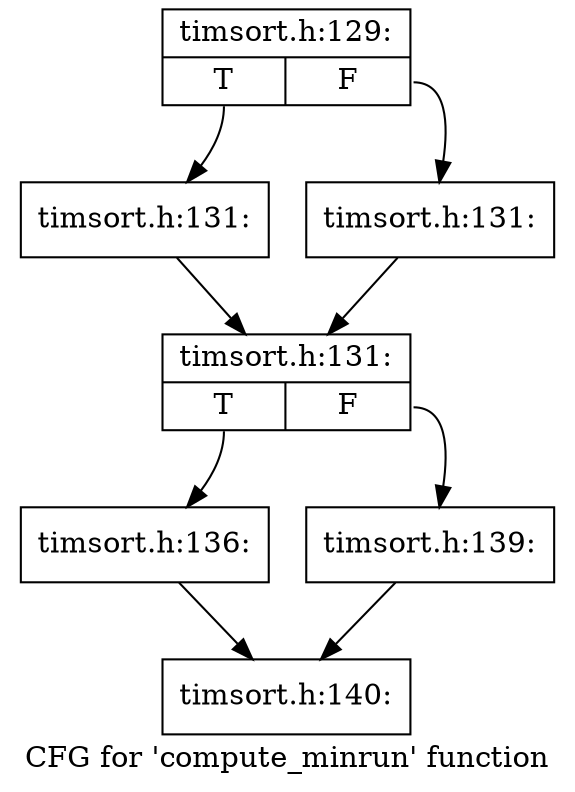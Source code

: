 digraph "CFG for 'compute_minrun' function" {
	label="CFG for 'compute_minrun' function";

	Node0x55e6b2a0dc70 [shape=record,label="{timsort.h:129:|{<s0>T|<s1>F}}"];
	Node0x55e6b2a0dc70:s0 -> Node0x55e6b2a39840;
	Node0x55e6b2a0dc70:s1 -> Node0x55e6b2a39890;
	Node0x55e6b2a39840 [shape=record,label="{timsort.h:131:}"];
	Node0x55e6b2a39840 -> Node0x55e6b2a398e0;
	Node0x55e6b2a39890 [shape=record,label="{timsort.h:131:}"];
	Node0x55e6b2a39890 -> Node0x55e6b2a398e0;
	Node0x55e6b2a398e0 [shape=record,label="{timsort.h:131:|{<s0>T|<s1>F}}"];
	Node0x55e6b2a398e0:s0 -> Node0x55e6b2a3aa10;
	Node0x55e6b2a398e0:s1 -> Node0x55e6b2a3aa60;
	Node0x55e6b2a3aa10 [shape=record,label="{timsort.h:136:}"];
	Node0x55e6b2a3aa10 -> Node0x55e6b2a35cf0;
	Node0x55e6b2a3aa60 [shape=record,label="{timsort.h:139:}"];
	Node0x55e6b2a3aa60 -> Node0x55e6b2a35cf0;
	Node0x55e6b2a35cf0 [shape=record,label="{timsort.h:140:}"];
}
